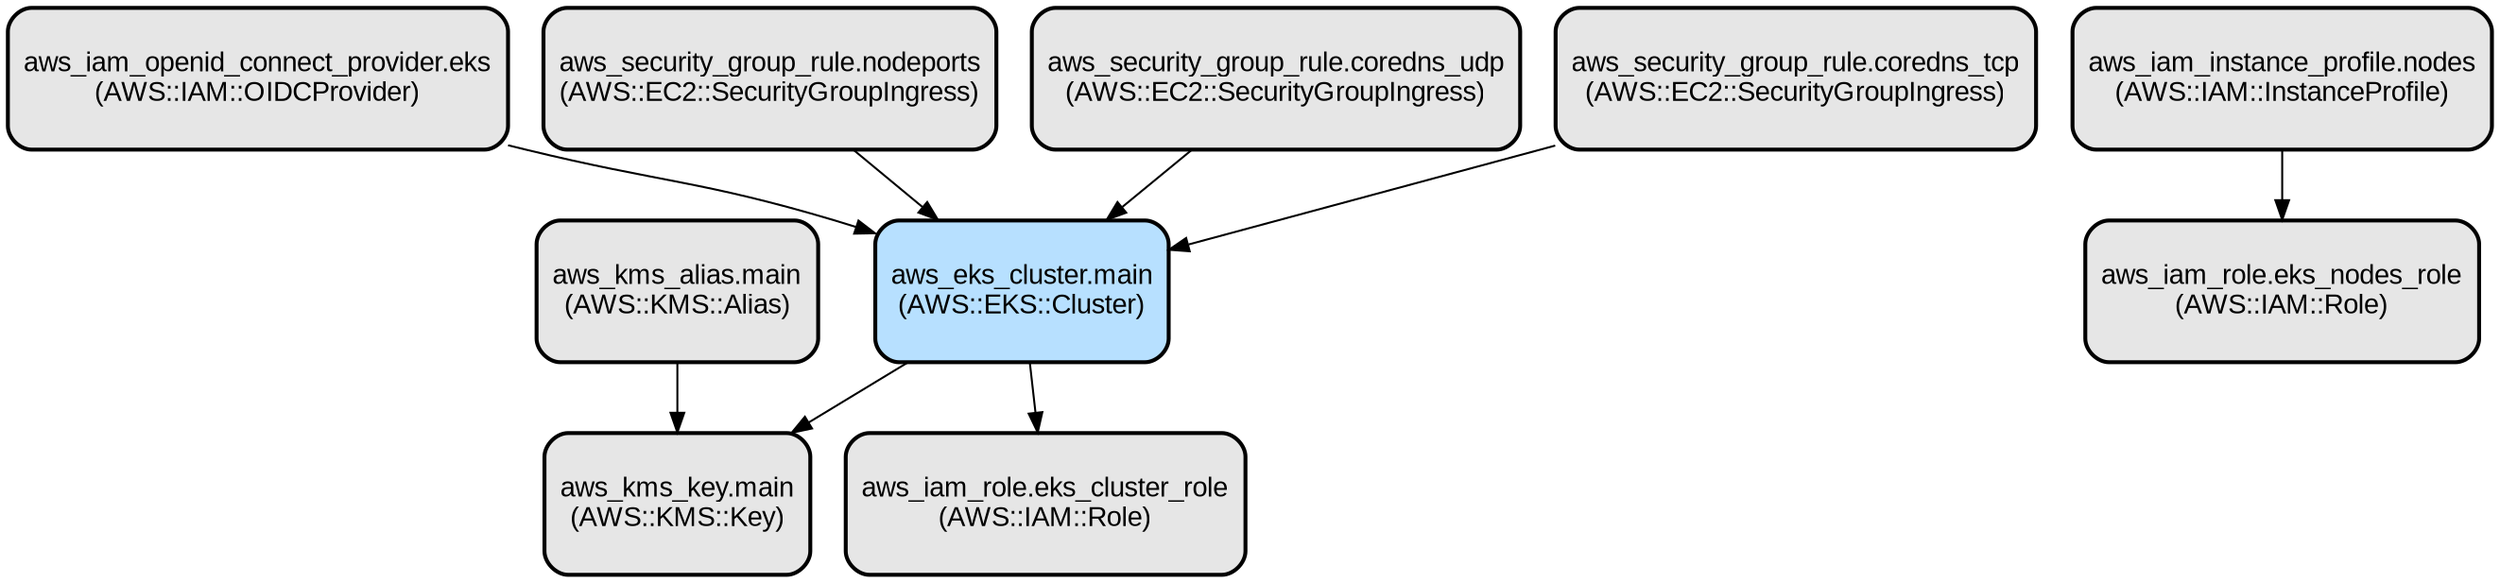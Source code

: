 digraph INFRA {
  node [ color = "black", fillcolor = "#E6E6E6", height =1, style = "filled,bold,rounded", fontname = "Arial" ];
  "aws_eks_cluster.main" [ label = "aws_eks_cluster.main
(AWS::EKS::Cluster)", shape =rectangle, fillcolor = "#B7E0FF" ];
  "aws_iam_role.eks_cluster_role" [ label = "aws_iam_role.eks_cluster_role
(AWS::IAM::Role)", shape =rectangle ];
  "aws_iam_role.eks_nodes_role" [ label = "aws_iam_role.eks_nodes_role
(AWS::IAM::Role)", shape =rectangle ];
  "aws_iam_instance_profile.nodes" [ label = "aws_iam_instance_profile.nodes
(AWS::IAM::InstanceProfile)", shape =rectangle ];
  "aws_kms_key.main" [ label = "aws_kms_key.main
(AWS::KMS::Key)", shape =rectangle ];
  "aws_kms_alias.main" [ label = "aws_kms_alias.main
(AWS::KMS::Alias)", shape =rectangle ];
  "aws_iam_openid_connect_provider.eks" [ label = "aws_iam_openid_connect_provider.eks
(AWS::IAM::OIDCProvider)", shape =rectangle ];
  "aws_security_group_rule.nodeports" [ label = "aws_security_group_rule.nodeports
(AWS::EC2::SecurityGroupIngress)", shape =rectangle ];
  "aws_security_group_rule.coredns_udp" [ label = "aws_security_group_rule.coredns_udp
(AWS::EC2::SecurityGroupIngress)", shape =rectangle ];
  "aws_security_group_rule.coredns_tcp" [ label = "aws_security_group_rule.coredns_tcp
(AWS::EC2::SecurityGroupIngress)", shape =rectangle ];
  "aws_eks_cluster.main" -> "aws_iam_role.eks_cluster_role";
  "aws_eks_cluster.main" -> "aws_kms_key.main";
  "aws_iam_instance_profile.nodes" -> "aws_iam_role.eks_nodes_role";
  "aws_kms_alias.main" -> "aws_kms_key.main";
  "aws_iam_openid_connect_provider.eks" -> "aws_eks_cluster.main";
  "aws_security_group_rule.nodeports" -> "aws_eks_cluster.main";
  "aws_security_group_rule.coredns_udp" -> "aws_eks_cluster.main";
  "aws_security_group_rule.coredns_tcp" -> "aws_eks_cluster.main";
}

